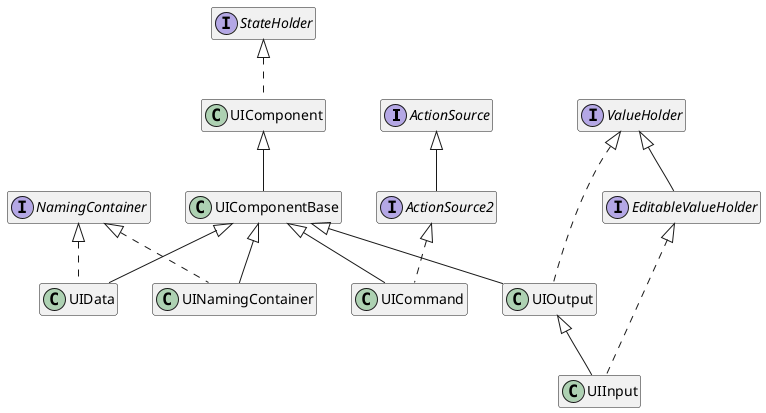 @startuml

' Enterprise JSF project.
'
' Copyright 2023-2024 e-Contract.be BV. All rights reserved.
' e-Contract.be BV proprietary/confidential. Use is subject to license terms.

hide empty members

interface ActionSource
interface ActionSource2
interface ValueHolder
interface EditableValueHolder
interface StateHolder
interface NamingContainer
class UIComponent
class UIComponentBase
class UICommand
class UIData
class UIOutput
class UIInput
class UINamingContainer
ActionSource2 -u-|> ActionSource
UIComponent .u.|> StateHolder
UIComponentBase -u-|> UIComponent
UINamingContainer .u.|> NamingContainer
UINamingContainer -u-|> UIComponentBase
UICommand -u-|> UIComponentBase
UICommand .u.|> ActionSource2
UIData -u-|> UIComponentBase
UIOutput .u.-|> ValueHolder
UIOutput -u-|> UIComponentBase
EditableValueHolder -u-|> ValueHolder
UIInput .u.|> EditableValueHolder
UIInput -u-|> UIOutput
UIData .u.|> NamingContainer

@enduml
